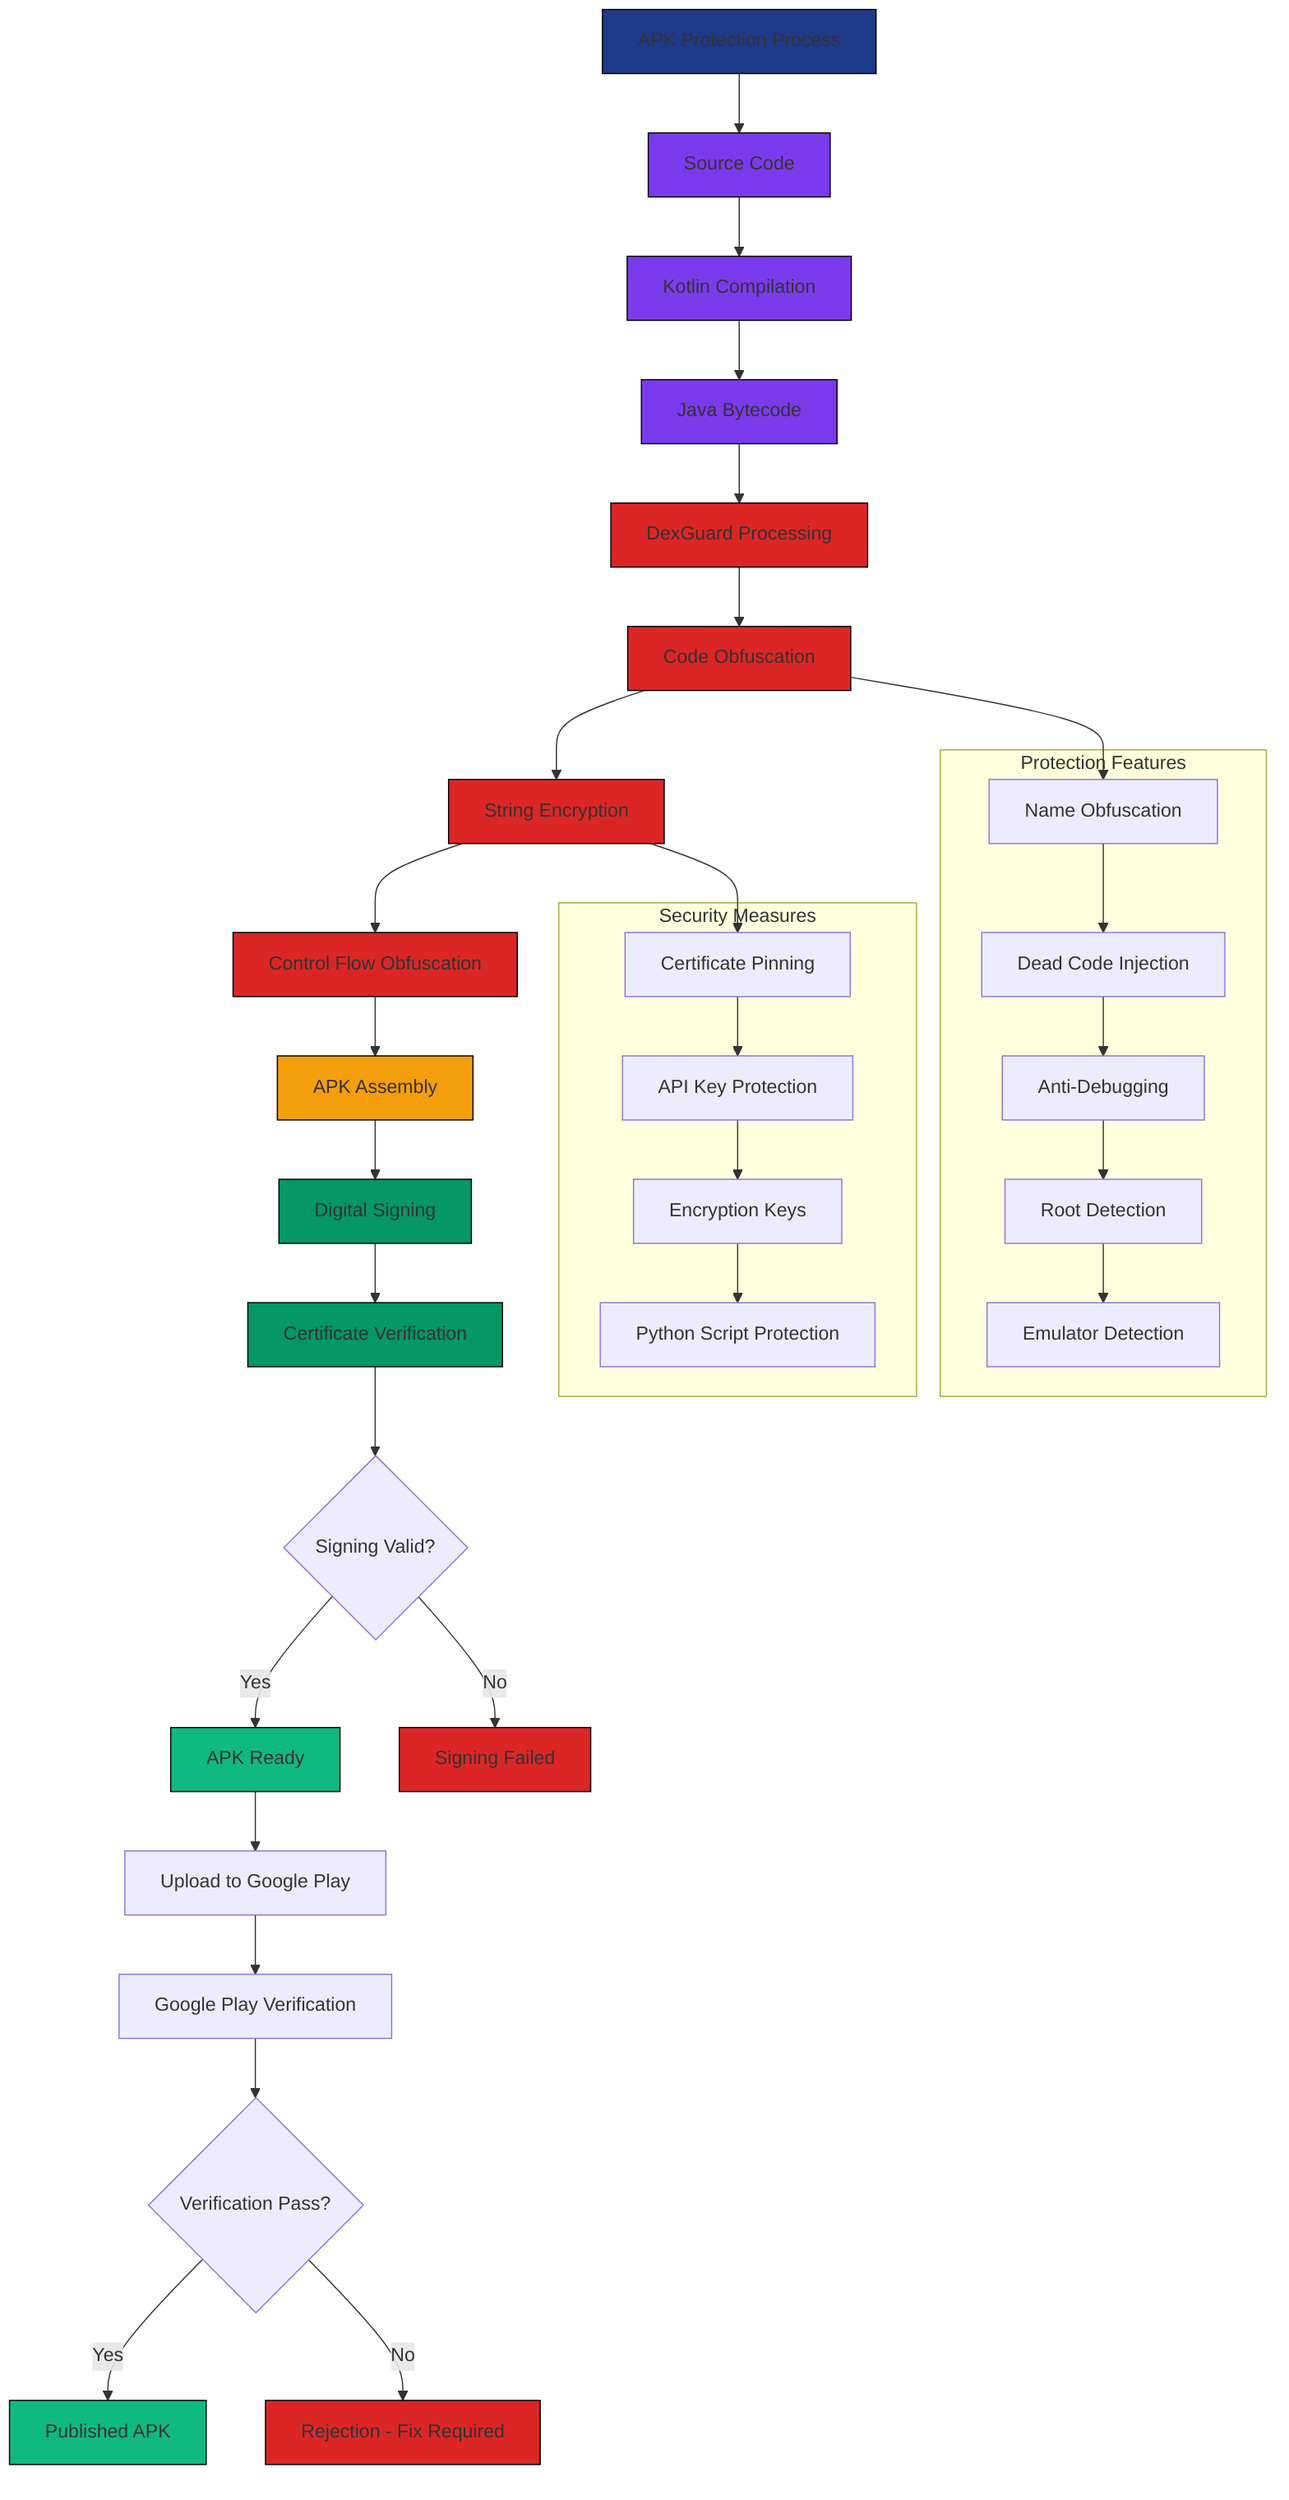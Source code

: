 graph TD
    A[APK Protection Process] --> B[Source Code]
    B --> C[Kotlin Compilation]
    C --> D[Java Bytecode]
    
    D --> E[DexGuard Processing]
    E --> F[Code Obfuscation]
    F --> G[String Encryption]
    G --> H[Control Flow Obfuscation]
    
    H --> I[APK Assembly]
    I --> J[Digital Signing]
    J --> K[Certificate Verification]
    
    K --> L{Signing Valid?}
    L -->|Yes| M[APK Ready]
    L -->|No| N[Signing Failed]
    
    M --> O[Upload to Google Play]
    O --> P[Google Play Verification]
    P --> Q{Verification Pass?}
    Q -->|Yes| R[Published APK]
    Q -->|No| S[Rejection - Fix Required]
    
    subgraph "Protection Features"
        T[Name Obfuscation] --> U[Dead Code Injection]
        U --> V[Anti-Debugging]
        V --> W[Root Detection]
        W --> X[Emulator Detection]
    end
    
    subgraph "Security Measures"
        Y[Certificate Pinning] --> Z[API Key Protection]
        Z --> AA[Encryption Keys]
        AA --> BB[Python Script Protection]
    end
    
    F --> T
    G --> Y
    
    style A fill:#1E3A8A,stroke:#000000
    style B fill:#7C3AED,stroke:#000000
    style C fill:#7C3AED,stroke:#000000
    style D fill:#7C3AED,stroke:#000000
    style E fill:#DC2626,stroke:#000000
    style F fill:#DC2626,stroke:#000000
    style G fill:#DC2626,stroke:#000000
    style H fill:#DC2626,stroke:#000000
    style I fill:#F59E0B,stroke:#000000
    style J fill:#059669,stroke:#000000
    style K fill:#059669,stroke:#000000
    style M fill:#10B981,stroke:#000000
    style R fill:#10B981,stroke:#000000
    style N fill:#DC2626,stroke:#000000
    style S fill:#DC2626,stroke:#000000